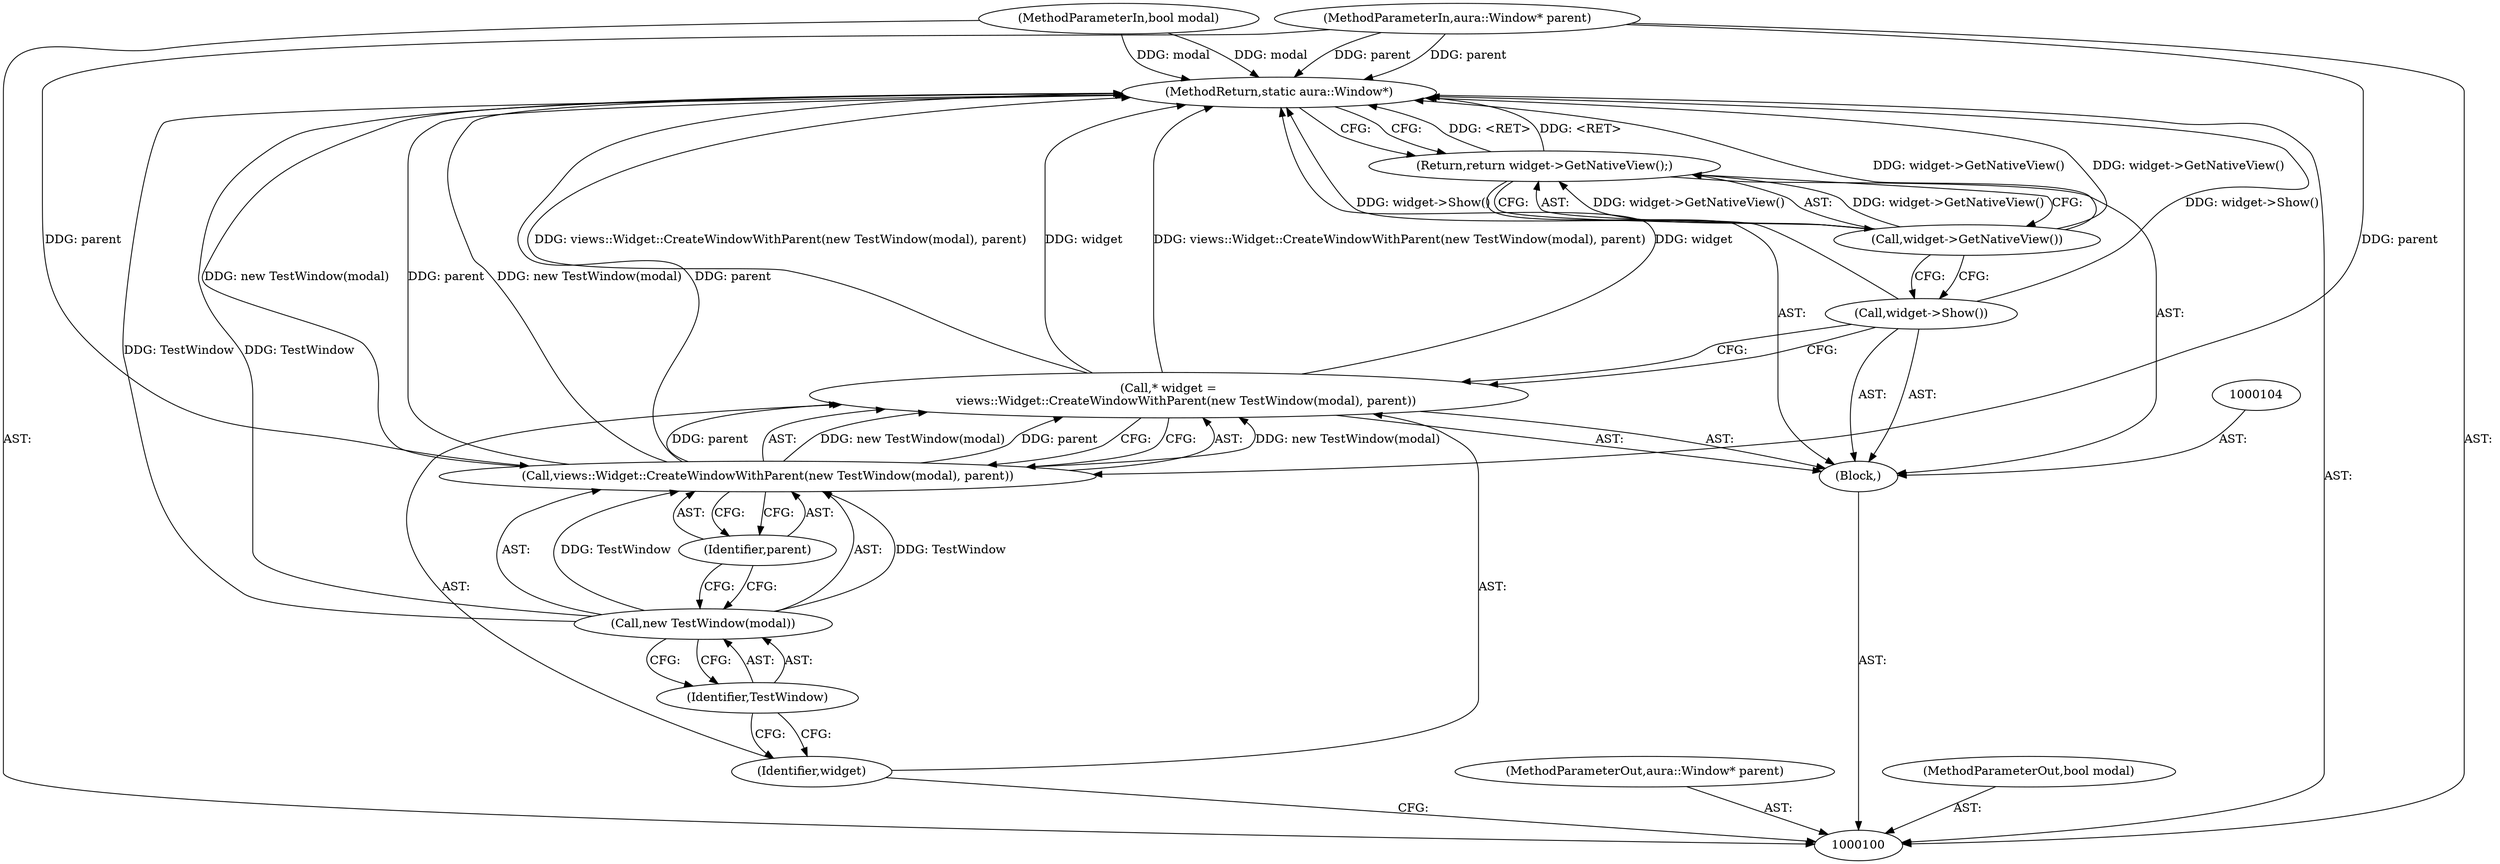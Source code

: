 digraph "0_Chrome_3fe224d430d863880df0050faaa037b0eb00d3c0_0" {
"1000114" [label="(MethodReturn,static aura::Window*)"];
"1000101" [label="(MethodParameterIn,aura::Window* parent)"];
"1000142" [label="(MethodParameterOut,aura::Window* parent)"];
"1000102" [label="(MethodParameterIn,bool modal)"];
"1000143" [label="(MethodParameterOut,bool modal)"];
"1000103" [label="(Block,)"];
"1000105" [label="(Call,* widget =\n         views::Widget::CreateWindowWithParent(new TestWindow(modal), parent))"];
"1000106" [label="(Identifier,widget)"];
"1000108" [label="(Call,new TestWindow(modal))"];
"1000109" [label="(Identifier,TestWindow)"];
"1000110" [label="(Identifier,parent)"];
"1000107" [label="(Call,views::Widget::CreateWindowWithParent(new TestWindow(modal), parent))"];
"1000111" [label="(Call,widget->Show())"];
"1000113" [label="(Call,widget->GetNativeView())"];
"1000112" [label="(Return,return widget->GetNativeView();)"];
"1000114" -> "1000100"  [label="AST: "];
"1000114" -> "1000112"  [label="CFG: "];
"1000112" -> "1000114"  [label="DDG: <RET>"];
"1000107" -> "1000114"  [label="DDG: new TestWindow(modal)"];
"1000107" -> "1000114"  [label="DDG: parent"];
"1000105" -> "1000114"  [label="DDG: views::Widget::CreateWindowWithParent(new TestWindow(modal), parent)"];
"1000105" -> "1000114"  [label="DDG: widget"];
"1000102" -> "1000114"  [label="DDG: modal"];
"1000111" -> "1000114"  [label="DDG: widget->Show()"];
"1000113" -> "1000114"  [label="DDG: widget->GetNativeView()"];
"1000101" -> "1000114"  [label="DDG: parent"];
"1000108" -> "1000114"  [label="DDG: TestWindow"];
"1000101" -> "1000100"  [label="AST: "];
"1000101" -> "1000114"  [label="DDG: parent"];
"1000101" -> "1000107"  [label="DDG: parent"];
"1000142" -> "1000100"  [label="AST: "];
"1000102" -> "1000100"  [label="AST: "];
"1000102" -> "1000114"  [label="DDG: modal"];
"1000143" -> "1000100"  [label="AST: "];
"1000103" -> "1000100"  [label="AST: "];
"1000104" -> "1000103"  [label="AST: "];
"1000105" -> "1000103"  [label="AST: "];
"1000111" -> "1000103"  [label="AST: "];
"1000112" -> "1000103"  [label="AST: "];
"1000105" -> "1000103"  [label="AST: "];
"1000105" -> "1000107"  [label="CFG: "];
"1000106" -> "1000105"  [label="AST: "];
"1000107" -> "1000105"  [label="AST: "];
"1000111" -> "1000105"  [label="CFG: "];
"1000105" -> "1000114"  [label="DDG: views::Widget::CreateWindowWithParent(new TestWindow(modal), parent)"];
"1000105" -> "1000114"  [label="DDG: widget"];
"1000107" -> "1000105"  [label="DDG: new TestWindow(modal)"];
"1000107" -> "1000105"  [label="DDG: parent"];
"1000106" -> "1000105"  [label="AST: "];
"1000106" -> "1000100"  [label="CFG: "];
"1000109" -> "1000106"  [label="CFG: "];
"1000108" -> "1000107"  [label="AST: "];
"1000108" -> "1000109"  [label="CFG: "];
"1000109" -> "1000108"  [label="AST: "];
"1000110" -> "1000108"  [label="CFG: "];
"1000108" -> "1000114"  [label="DDG: TestWindow"];
"1000108" -> "1000107"  [label="DDG: TestWindow"];
"1000109" -> "1000108"  [label="AST: "];
"1000109" -> "1000106"  [label="CFG: "];
"1000108" -> "1000109"  [label="CFG: "];
"1000110" -> "1000107"  [label="AST: "];
"1000110" -> "1000108"  [label="CFG: "];
"1000107" -> "1000110"  [label="CFG: "];
"1000107" -> "1000105"  [label="AST: "];
"1000107" -> "1000110"  [label="CFG: "];
"1000108" -> "1000107"  [label="AST: "];
"1000110" -> "1000107"  [label="AST: "];
"1000105" -> "1000107"  [label="CFG: "];
"1000107" -> "1000114"  [label="DDG: new TestWindow(modal)"];
"1000107" -> "1000114"  [label="DDG: parent"];
"1000107" -> "1000105"  [label="DDG: new TestWindow(modal)"];
"1000107" -> "1000105"  [label="DDG: parent"];
"1000108" -> "1000107"  [label="DDG: TestWindow"];
"1000101" -> "1000107"  [label="DDG: parent"];
"1000111" -> "1000103"  [label="AST: "];
"1000111" -> "1000105"  [label="CFG: "];
"1000113" -> "1000111"  [label="CFG: "];
"1000111" -> "1000114"  [label="DDG: widget->Show()"];
"1000113" -> "1000112"  [label="AST: "];
"1000113" -> "1000111"  [label="CFG: "];
"1000112" -> "1000113"  [label="CFG: "];
"1000113" -> "1000114"  [label="DDG: widget->GetNativeView()"];
"1000113" -> "1000112"  [label="DDG: widget->GetNativeView()"];
"1000112" -> "1000103"  [label="AST: "];
"1000112" -> "1000113"  [label="CFG: "];
"1000113" -> "1000112"  [label="AST: "];
"1000114" -> "1000112"  [label="CFG: "];
"1000112" -> "1000114"  [label="DDG: <RET>"];
"1000113" -> "1000112"  [label="DDG: widget->GetNativeView()"];
}
